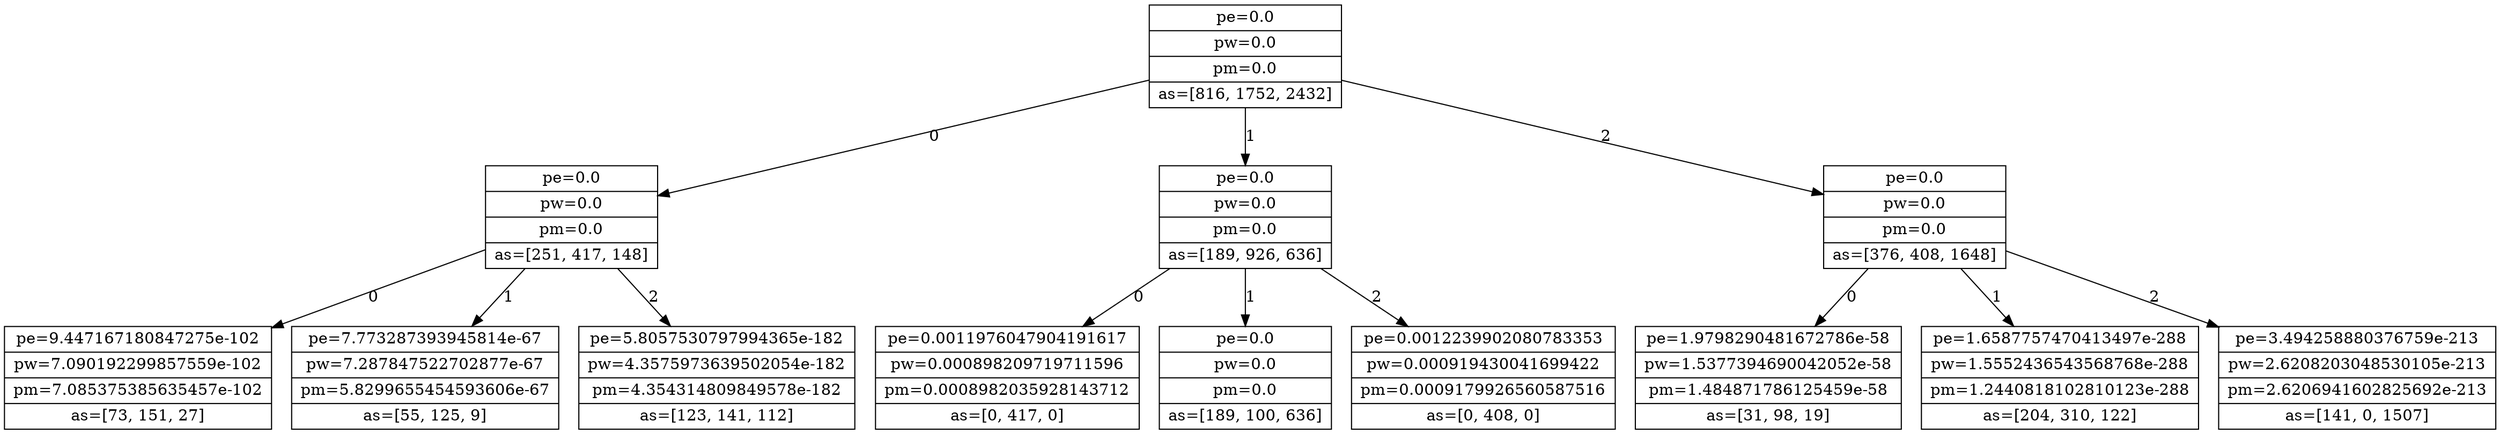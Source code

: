 digraph nodes {
	node [shape=record];
	name0 [label="{pe=0.0 | pw=0.0 | pm=0.0 | as=[816, 1752, 2432]}}"];
	name1 [label="{pe=0.0 | pw=0.0 | pm=0.0 | as=[251, 417, 148]}}"];
	name2 [label="{pe=9.447167180847275e-102 | pw=7.090192299857559e-102 | pm=7.085375385635457e-102 | as=[73, 151, 27]}}"];
	name1 -> name2 [label=0];
	name3 [label="{pe=7.773287393945814e-67 | pw=7.287847522702877e-67 | pm=5.8299655454593606e-67 | as=[55, 125, 9]}}"];
	name1 -> name3 [label=1];
	name4 [label="{pe=5.8057530797994365e-182 | pw=4.3575973639502054e-182 | pm=4.354314809849578e-182 | as=[123, 141, 112]}}"];
	name1 -> name4 [label=2];
	name0 -> name1 [label=0];
	name5 [label="{pe=0.0 | pw=0.0 | pm=0.0 | as=[189, 926, 636]}}"];
	name6 [label="{pe=0.0011976047904191617 | pw=0.000898209719711596 | pm=0.0008982035928143712 | as=[0, 417, 0]}}"];
	name5 -> name6 [label=0];
	name7 [label="{pe=0.0 | pw=0.0 | pm=0.0 | as=[189, 100, 636]}}"];
	name5 -> name7 [label=1];
	name8 [label="{pe=0.0012239902080783353 | pw=0.000919430041699422 | pm=0.0009179926560587516 | as=[0, 408, 0]}}"];
	name5 -> name8 [label=2];
	name0 -> name5 [label=1];
	name9 [label="{pe=0.0 | pw=0.0 | pm=0.0 | as=[376, 408, 1648]}}"];
	name10 [label="{pe=1.9798290481672786e-58 | pw=1.5377394690042052e-58 | pm=1.484871786125459e-58 | as=[31, 98, 19]}}"];
	name9 -> name10 [label=0];
	name11 [label="{pe=1.6587757470413497e-288 | pw=1.5552436543568768e-288 | pm=1.2440818102810123e-288 | as=[204, 310, 122]}}"];
	name9 -> name11 [label=1];
	name12 [label="{pe=3.494258880376759e-213 | pw=2.6208203048530105e-213 | pm=2.6206941602825692e-213 | as=[141, 0, 1507]}}"];
	name9 -> name12 [label=2];
	name0 -> name9 [label=2];
}

digraph nodes {
	node [shape=record];
	name0 [label="{pe=0.0 | pw=0.0 | pm=0.0 | as=[814, 1680, 2506]}}"];
	name1 [label="{pe=0.0 | pw=0.0 | pm=0.0 | as=[236, 460, 118]}}"];
	name2 [label="{pe=1.213034721664506e-90 | pw=9.100013189862644e-91 | pm=9.097760412483795e-91 | as=[54, 156, 26]}}"];
	name1 -> name2 [label=0];
	name3 [label="{pe=8.16102953700594e-69 | pw=7.665888648306269e-69 | pm=6.120772152754455e-69 | as=[44, 147, 13]}}"];
	name1 -> name3 [label=1];
	name4 [label="{pe=1.3939315914457375e-175 | pw=1.0457821265245578e-175 | pm=1.0454486935843032e-175 | as=[138, 157, 79]}}"];
	name1 -> name4 [label=2];
	name0 -> name1 [label=0];
	name5 [label="{pe=0.0 | pw=0.0 | pm=0.0 | as=[204, 888, 588]}}"];
	name6 [label="{pe=0.0010857763300760044 | pw=0.000814336781220389 | pm=0.0008143322475570033 | as=[0, 460, 0]}}"];
	name5 -> name6 [label=0];
	name7 [label="{pe=0.0 | pw=0.0 | pm=0.0 | as=[204, 97, 587]}}"];
	name5 -> name7 [label=1];
	name8 [label="{pe=0.0015082956259426848 | pw=0.001133584202271954 | pm=0.0011312217194570137 | as=[0, 331, 0]}}"];
	name5 -> name8 [label=2];
	name0 -> name5 [label=1];
	name9 [label="{pe=0.0 | pw=0.0 | pm=0.0 | as=[374, 331, 1800]}}"];
	name10 [label="{pe=3.5423606681281064e-51 | pw=2.680724976987975e-51 | pm=2.65677050109608e-51 | as=[27, 71, 20]}}"];
	name9 -> name10 [label=0];
	name11 [label="{pe=2.9310354758601004e-274 | pw=3.4447052316260024e-274 | pm=2.1982766068950755e-274 | as=[199, 260, 129]}}"];
	name9 -> name11 [label=1];
	name12 [label="{pe=3.1066974353729183e-226 | pw=2.33013997157062e-226 | pm=2.3300230765296886e-226 | as=[148, 0, 1651]}}"];
	name9 -> name12 [label=2];
	name0 -> name9 [label=2];
}

